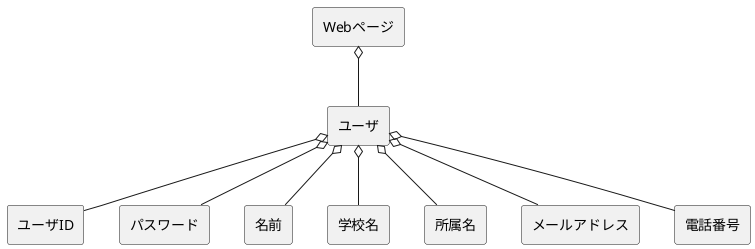 @startuml 
skinparam componentStyle rectangle

[ユーザ] o-- [ユーザID]
[ユーザ] o-- [パスワード]
[ユーザ] o-- [名前]
[ユーザ] o-- [学校名]
[ユーザ] o-- [所属名]
[ユーザ] o-- [メールアドレス]
[ユーザ] o-- [電話番号]

[Webページ] o-- [ユーザ]


@enduml